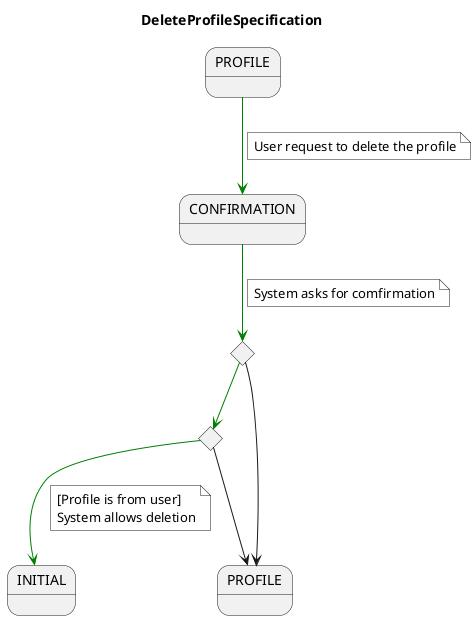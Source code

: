 @startuml DeleteProfileSpecification

title DeleteProfileSpecification

skinparam NoteBackgroundColor white

state PROFILE
state CONFIRMATION
state confirms <<choice>>
state is_profile_from_user <<choice>>
state PROFILE_END as "PROFILE"
state INITIAL

PROFILE -[#green]-> CONFIRMATION
note on link
User request to delete the profile
end note
CONFIRMATION -[#green]-> confirms
note on link
System asks for comfirmation
end note
confirms -[#green]-> is_profile_from_user
confirms --> PROFILE_END
is_profile_from_user --> PROFILE_END
is_profile_from_user -[#green]-> INITIAL
note on link
[Profile is from user]
System allows deletion
end note

@enduml